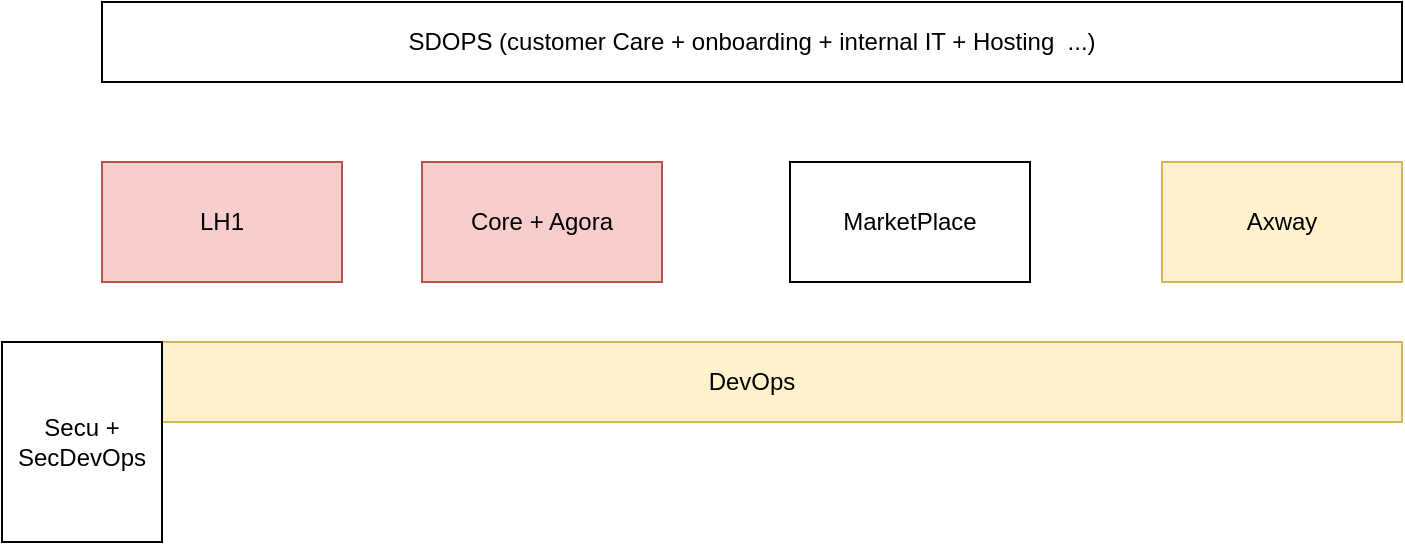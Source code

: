 <mxfile version="14.5.0" type="github">
  <diagram id="KpyqALUePfvtARE-_bse" name="Page-1">
    <mxGraphModel dx="1422" dy="785" grid="1" gridSize="10" guides="1" tooltips="1" connect="1" arrows="1" fold="1" page="1" pageScale="1" pageWidth="827" pageHeight="1169" math="0" shadow="0">
      <root>
        <mxCell id="0" />
        <mxCell id="1" parent="0" />
        <mxCell id="MxX23h1xWTwwNCveNriA-1" value="LH1" style="rounded=0;whiteSpace=wrap;html=1;fillColor=#f8cecc;strokeColor=#b85450;" vertex="1" parent="1">
          <mxGeometry x="70" y="160" width="120" height="60" as="geometry" />
        </mxCell>
        <mxCell id="MxX23h1xWTwwNCveNriA-2" value="Core + Agora" style="rounded=0;whiteSpace=wrap;html=1;fillColor=#f8cecc;strokeColor=#b85450;" vertex="1" parent="1">
          <mxGeometry x="230" y="160" width="120" height="60" as="geometry" />
        </mxCell>
        <mxCell id="MxX23h1xWTwwNCveNriA-3" value="MarketPlace" style="rounded=0;whiteSpace=wrap;html=1;" vertex="1" parent="1">
          <mxGeometry x="414" y="160" width="120" height="60" as="geometry" />
        </mxCell>
        <mxCell id="MxX23h1xWTwwNCveNriA-4" value="Axway" style="rounded=0;whiteSpace=wrap;html=1;fillColor=#fff2cc;strokeColor=#d6b656;" vertex="1" parent="1">
          <mxGeometry x="600" y="160" width="120" height="60" as="geometry" />
        </mxCell>
        <mxCell id="MxX23h1xWTwwNCveNriA-6" value="DevOps" style="rounded=0;whiteSpace=wrap;html=1;fillColor=#fff2cc;strokeColor=#d6b656;" vertex="1" parent="1">
          <mxGeometry x="70" y="250" width="650" height="40" as="geometry" />
        </mxCell>
        <mxCell id="MxX23h1xWTwwNCveNriA-7" value="SDOPS (customer Care + onboarding + internal IT + Hosting&amp;nbsp; ...)" style="rounded=0;whiteSpace=wrap;html=1;" vertex="1" parent="1">
          <mxGeometry x="70" y="80" width="650" height="40" as="geometry" />
        </mxCell>
        <mxCell id="MxX23h1xWTwwNCveNriA-8" value="Secu + SecDevOps" style="rounded=0;whiteSpace=wrap;html=1;" vertex="1" parent="1">
          <mxGeometry x="20" y="250" width="80" height="100" as="geometry" />
        </mxCell>
      </root>
    </mxGraphModel>
  </diagram>
</mxfile>

